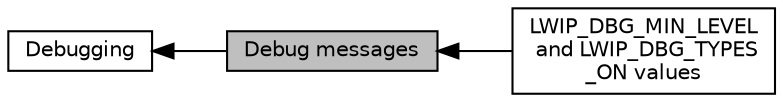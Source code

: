 digraph "Debug messages"
{
  edge [fontname="Helvetica",fontsize="10",labelfontname="Helvetica",labelfontsize="10"];
  node [fontname="Helvetica",fontsize="10",shape=box];
  rankdir=LR;
  Node1 [label="Debug messages",height=0.2,width=0.4,color="black", fillcolor="grey75", style="filled", fontcolor="black",tooltip=" "];
  Node2 [label="Debugging",height=0.2,width=0.4,color="black", fillcolor="white", style="filled",URL="$group__lwip__opts__debug.html",tooltip=" "];
  Node3 [label="LWIP_DBG_MIN_LEVEL\l and LWIP_DBG_TYPES\l_ON values",height=0.2,width=0.4,color="black", fillcolor="white", style="filled",URL="$group__debugging__levels.html",tooltip=" "];
  Node2->Node1 [shape=plaintext, dir="back", style="solid"];
  Node1->Node3 [shape=plaintext, dir="back", style="solid"];
}
